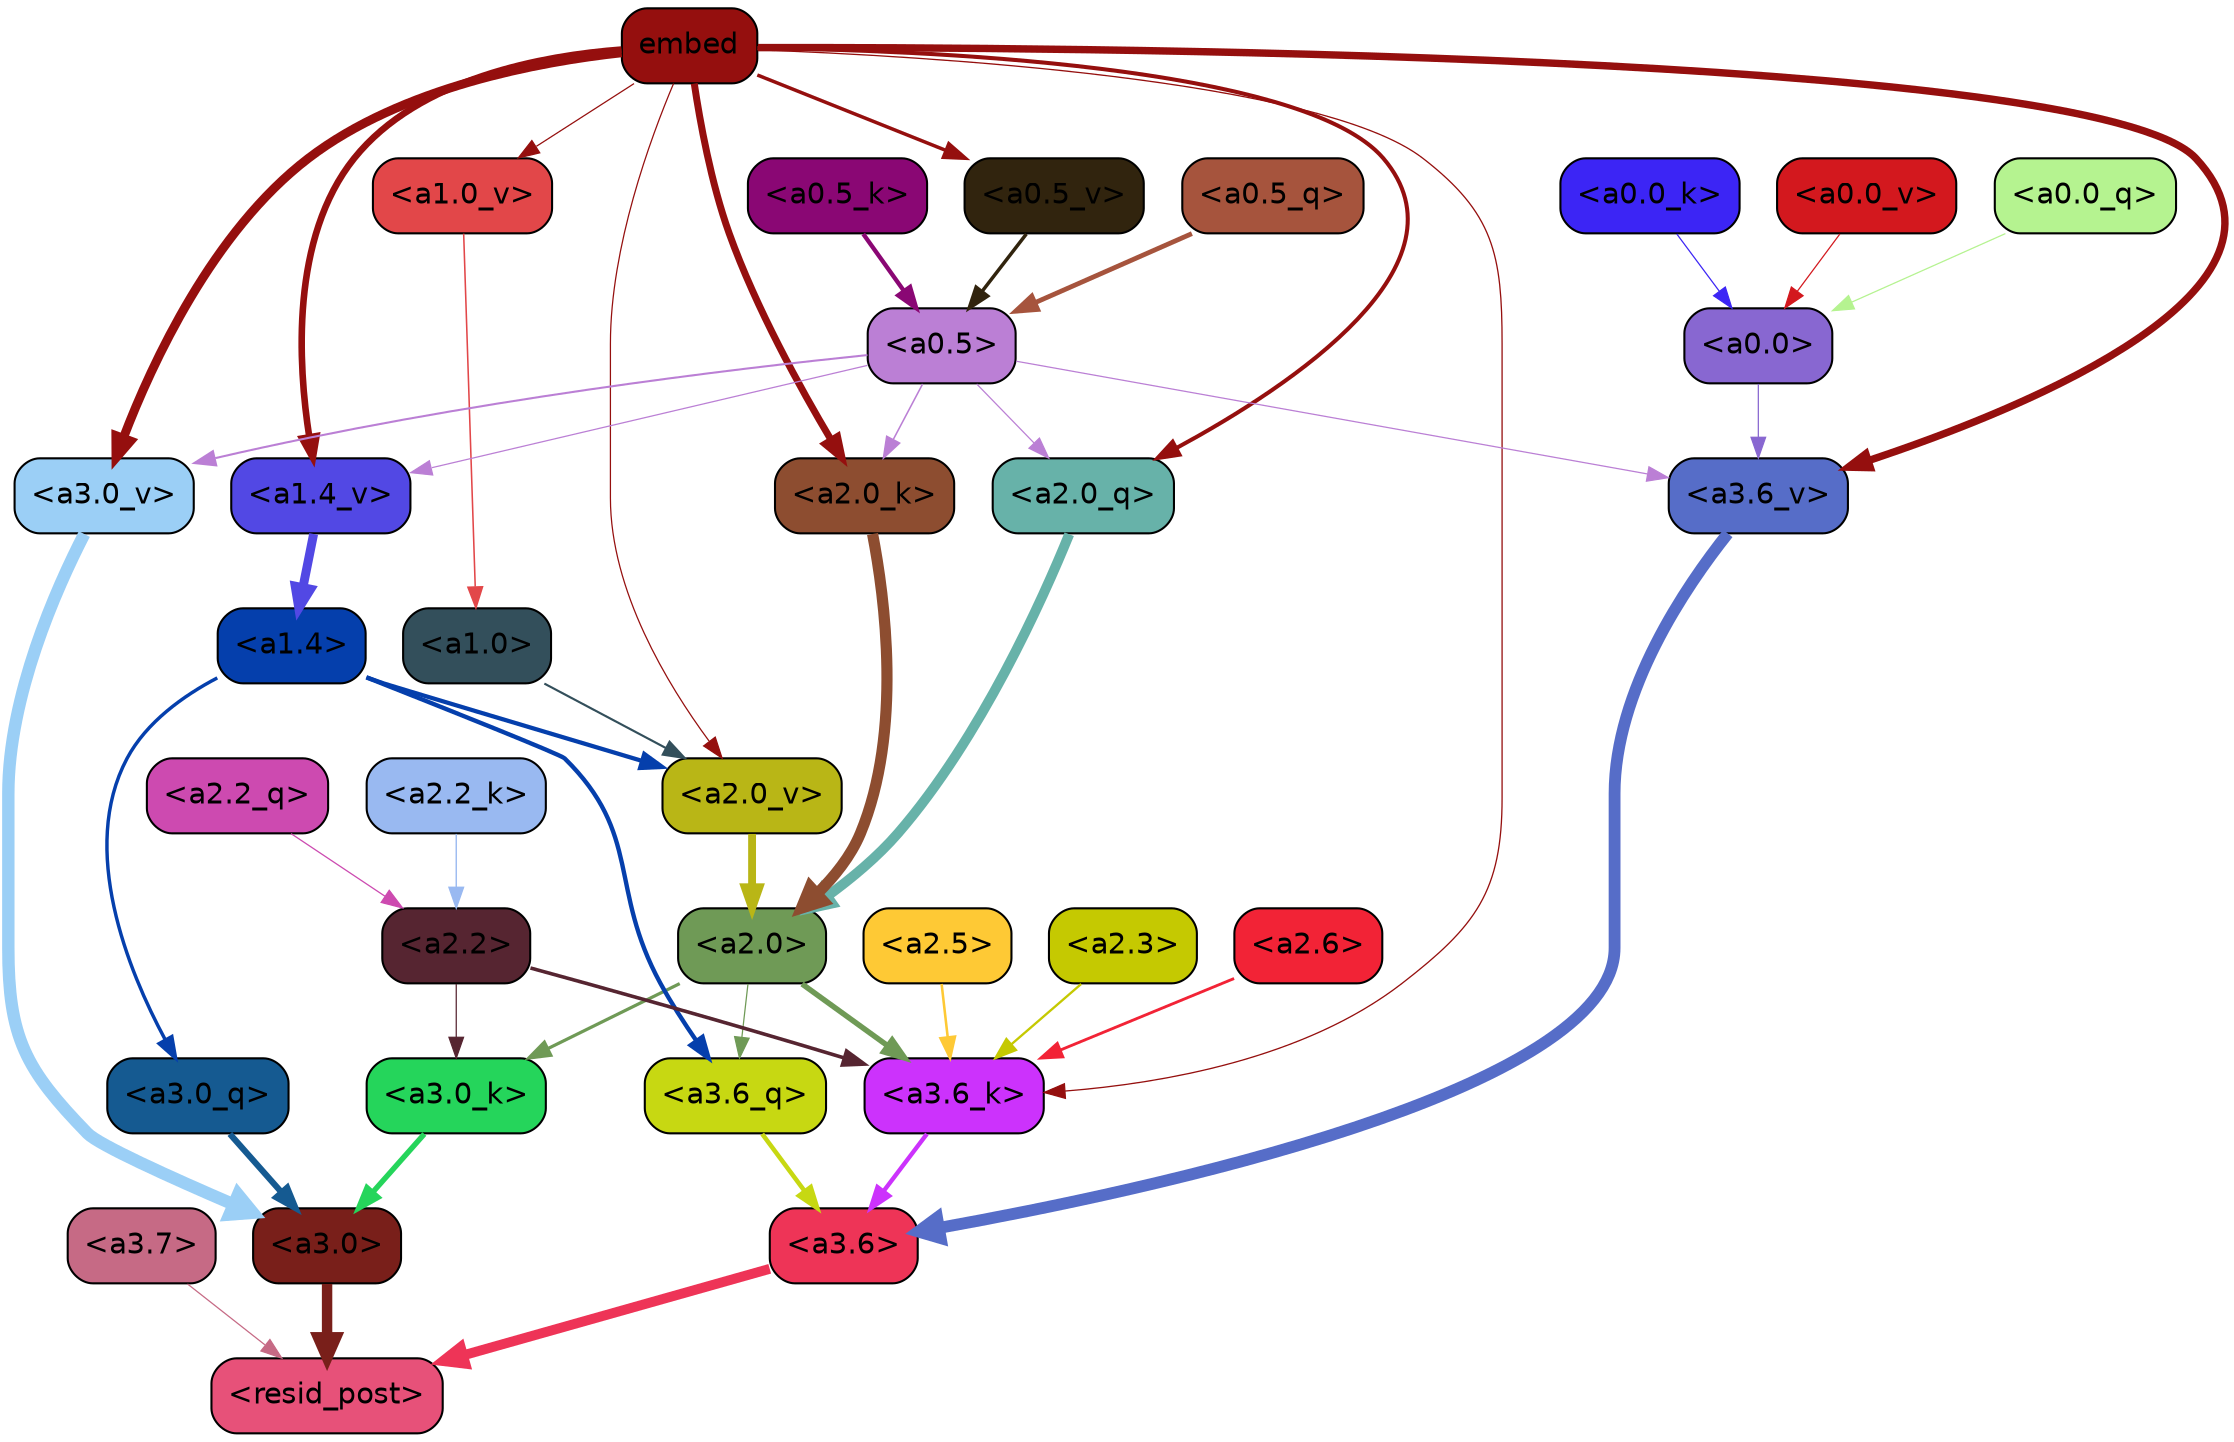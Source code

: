 strict digraph "" {
	graph [bgcolor=transparent,
		layout=dot,
		overlap=false,
		splines=true
	];
	"<a3.7>"	[color=black,
		fillcolor="#c66a85",
		fontname=Helvetica,
		shape=box,
		style="filled, rounded"];
	"<resid_post>"	[color=black,
		fillcolor="#e75179",
		fontname=Helvetica,
		shape=box,
		style="filled, rounded"];
	"<a3.7>" -> "<resid_post>"	[color="#c66a85",
		penwidth=0.6];
	"<a3.6>"	[color=black,
		fillcolor="#ee3457",
		fontname=Helvetica,
		shape=box,
		style="filled, rounded"];
	"<a3.6>" -> "<resid_post>"	[color="#ee3457",
		penwidth=4.748674273490906];
	"<a3.0>"	[color=black,
		fillcolor="#791f1a",
		fontname=Helvetica,
		shape=box,
		style="filled, rounded"];
	"<a3.0>" -> "<resid_post>"	[color="#791f1a",
		penwidth=5.004031300544739];
	"<a3.6_q>"	[color=black,
		fillcolor="#c7d812",
		fontname=Helvetica,
		shape=box,
		style="filled, rounded"];
	"<a3.6_q>" -> "<a3.6>"	[color="#c7d812",
		penwidth=2.1656854450702667];
	"<a3.0_q>"	[color=black,
		fillcolor="#155a91",
		fontname=Helvetica,
		shape=box,
		style="filled, rounded"];
	"<a3.0_q>" -> "<a3.0>"	[color="#155a91",
		penwidth=2.95696559548378];
	"<a3.6_k>"	[color=black,
		fillcolor="#cc32fc",
		fontname=Helvetica,
		shape=box,
		style="filled, rounded"];
	"<a3.6_k>" -> "<a3.6>"	[color="#cc32fc",
		penwidth=2.086437076330185];
	"<a3.0_k>"	[color=black,
		fillcolor="#25d55b",
		fontname=Helvetica,
		shape=box,
		style="filled, rounded"];
	"<a3.0_k>" -> "<a3.0>"	[color="#25d55b",
		penwidth=2.5988530814647675];
	"<a3.6_v>"	[color=black,
		fillcolor="#566dc8",
		fontname=Helvetica,
		shape=box,
		style="filled, rounded"];
	"<a3.6_v>" -> "<a3.6>"	[color="#566dc8",
		penwidth=5.669987380504608];
	"<a3.0_v>"	[color=black,
		fillcolor="#9bcff6",
		fontname=Helvetica,
		shape=box,
		style="filled, rounded"];
	"<a3.0_v>" -> "<a3.0>"	[color="#9bcff6",
		penwidth=5.9515902400016785];
	"<a2.0>"	[color=black,
		fillcolor="#6f9a56",
		fontname=Helvetica,
		shape=box,
		style="filled, rounded"];
	"<a2.0>" -> "<a3.6_q>"	[color="#6f9a56",
		penwidth=0.6];
	"<a2.0>" -> "<a3.6_k>"	[color="#6f9a56",
		penwidth=2.6423546075820923];
	"<a2.0>" -> "<a3.0_k>"	[color="#6f9a56",
		penwidth=1.5482127666473389];
	"<a1.4>"	[color=black,
		fillcolor="#053fac",
		fontname=Helvetica,
		shape=box,
		style="filled, rounded"];
	"<a1.4>" -> "<a3.6_q>"	[color="#053fac",
		penwidth=2.1035547256469727];
	"<a1.4>" -> "<a3.0_q>"	[color="#053fac",
		penwidth=1.6541699171066284];
	"<a2.0_v>"	[color=black,
		fillcolor="#b9b616",
		fontname=Helvetica,
		shape=box,
		style="filled, rounded"];
	"<a1.4>" -> "<a2.0_v>"	[color="#053fac",
		penwidth=2.048949420452118];
	"<a2.6>"	[color=black,
		fillcolor="#f22336",
		fontname=Helvetica,
		shape=box,
		style="filled, rounded"];
	"<a2.6>" -> "<a3.6_k>"	[color="#f22336",
		penwidth=1.3718644380569458];
	"<a2.5>"	[color=black,
		fillcolor="#fec935",
		fontname=Helvetica,
		shape=box,
		style="filled, rounded"];
	"<a2.5>" -> "<a3.6_k>"	[color="#fec935",
		penwidth=1.231603980064392];
	"<a2.3>"	[color=black,
		fillcolor="#c5c901",
		fontname=Helvetica,
		shape=box,
		style="filled, rounded"];
	"<a2.3>" -> "<a3.6_k>"	[color="#c5c901",
		penwidth=1.1117559671401978];
	"<a2.2>"	[color=black,
		fillcolor="#562531",
		fontname=Helvetica,
		shape=box,
		style="filled, rounded"];
	"<a2.2>" -> "<a3.6_k>"	[color="#562531",
		penwidth=1.7315057516098022];
	"<a2.2>" -> "<a3.0_k>"	[color="#562531",
		penwidth=0.6];
	embed	[color=black,
		fillcolor="#950f0e",
		fontname=Helvetica,
		shape=box,
		style="filled, rounded"];
	embed -> "<a3.6_k>"	[color="#950f0e",
		penwidth=0.6229734420776367];
	embed -> "<a3.6_v>"	[color="#950f0e",
		penwidth=3.56406831741333];
	embed -> "<a3.0_v>"	[color="#950f0e",
		penwidth=4.293717980384827];
	"<a2.0_q>"	[color=black,
		fillcolor="#67b2a9",
		fontname=Helvetica,
		shape=box,
		style="filled, rounded"];
	embed -> "<a2.0_q>"	[color="#950f0e",
		penwidth=1.9479764699935913];
	"<a2.0_k>"	[color=black,
		fillcolor="#8d4d30",
		fontname=Helvetica,
		shape=box,
		style="filled, rounded"];
	embed -> "<a2.0_k>"	[color="#950f0e",
		penwidth=3.348647713661194];
	embed -> "<a2.0_v>"	[color="#950f0e",
		penwidth=0.6];
	"<a1.4_v>"	[color=black,
		fillcolor="#5248e4",
		fontname=Helvetica,
		shape=box,
		style="filled, rounded"];
	embed -> "<a1.4_v>"	[color="#950f0e",
		penwidth=3.1658360958099365];
	"<a1.0_v>"	[color=black,
		fillcolor="#e24749",
		fontname=Helvetica,
		shape=box,
		style="filled, rounded"];
	embed -> "<a1.0_v>"	[color="#950f0e",
		penwidth=0.6];
	"<a0.5_v>"	[color=black,
		fillcolor="#31240e",
		fontname=Helvetica,
		shape=box,
		style="filled, rounded"];
	embed -> "<a0.5_v>"	[color="#950f0e",
		penwidth=1.6795666217803955];
	"<a0.5>"	[color=black,
		fillcolor="#bb7fd5",
		fontname=Helvetica,
		shape=box,
		style="filled, rounded"];
	"<a0.5>" -> "<a3.6_v>"	[color="#bb7fd5",
		penwidth=0.6];
	"<a0.5>" -> "<a3.0_v>"	[color="#bb7fd5",
		penwidth=0.9916514158248901];
	"<a0.5>" -> "<a2.0_q>"	[color="#bb7fd5",
		penwidth=0.6];
	"<a0.5>" -> "<a2.0_k>"	[color="#bb7fd5",
		penwidth=0.7479127645492554];
	"<a0.5>" -> "<a1.4_v>"	[color="#bb7fd5",
		penwidth=0.6];
	"<a0.0>"	[color=black,
		fillcolor="#8867d1",
		fontname=Helvetica,
		shape=box,
		style="filled, rounded"];
	"<a0.0>" -> "<a3.6_v>"	[color="#8867d1",
		penwidth=0.6];
	"<a2.2_q>"	[color=black,
		fillcolor="#cd4ab0",
		fontname=Helvetica,
		shape=box,
		style="filled, rounded"];
	"<a2.2_q>" -> "<a2.2>"	[color="#cd4ab0",
		penwidth=0.6068362593650818];
	"<a2.0_q>" -> "<a2.0>"	[color="#67b2a9",
		penwidth=4.801594913005829];
	"<a2.2_k>"	[color=black,
		fillcolor="#99b9f1",
		fontname=Helvetica,
		shape=box,
		style="filled, rounded"];
	"<a2.2_k>" -> "<a2.2>"	[color="#99b9f1",
		penwidth=0.6648573875427246];
	"<a2.0_k>" -> "<a2.0>"	[color="#8d4d30",
		penwidth=5.364346981048584];
	"<a2.0_v>" -> "<a2.0>"	[color="#b9b616",
		penwidth=3.76983106136322];
	"<a1.0>"	[color=black,
		fillcolor="#334f5b",
		fontname=Helvetica,
		shape=box,
		style="filled, rounded"];
	"<a1.0>" -> "<a2.0_v>"	[color="#334f5b",
		penwidth=1.0333166718482971];
	"<a1.4_v>" -> "<a1.4>"	[color="#5248e4",
		penwidth=4.295930981636047];
	"<a1.0_v>" -> "<a1.0>"	[color="#e24749",
		penwidth=0.7506231069564819];
	"<a0.5_q>"	[color=black,
		fillcolor="#a6543d",
		fontname=Helvetica,
		shape=box,
		style="filled, rounded"];
	"<a0.5_q>" -> "<a0.5>"	[color="#a6543d",
		penwidth=2.30334210395813];
	"<a0.0_q>"	[color=black,
		fillcolor="#b5f390",
		fontname=Helvetica,
		shape=box,
		style="filled, rounded"];
	"<a0.0_q>" -> "<a0.0>"	[color="#b5f390",
		penwidth=0.6];
	"<a0.5_k>"	[color=black,
		fillcolor="#8a0774",
		fontname=Helvetica,
		shape=box,
		style="filled, rounded"];
	"<a0.5_k>" -> "<a0.5>"	[color="#8a0774",
		penwidth=2.078277349472046];
	"<a0.0_k>"	[color=black,
		fillcolor="#3c25f5",
		fontname=Helvetica,
		shape=box,
		style="filled, rounded"];
	"<a0.0_k>" -> "<a0.0>"	[color="#3c25f5",
		penwidth=0.6];
	"<a0.5_v>" -> "<a0.5>"	[color="#31240e",
		penwidth=1.6795680522918701];
	"<a0.0_v>"	[color=black,
		fillcolor="#d3181e",
		fontname=Helvetica,
		shape=box,
		style="filled, rounded"];
	"<a0.0_v>" -> "<a0.0>"	[color="#d3181e",
		penwidth=0.6];
}
